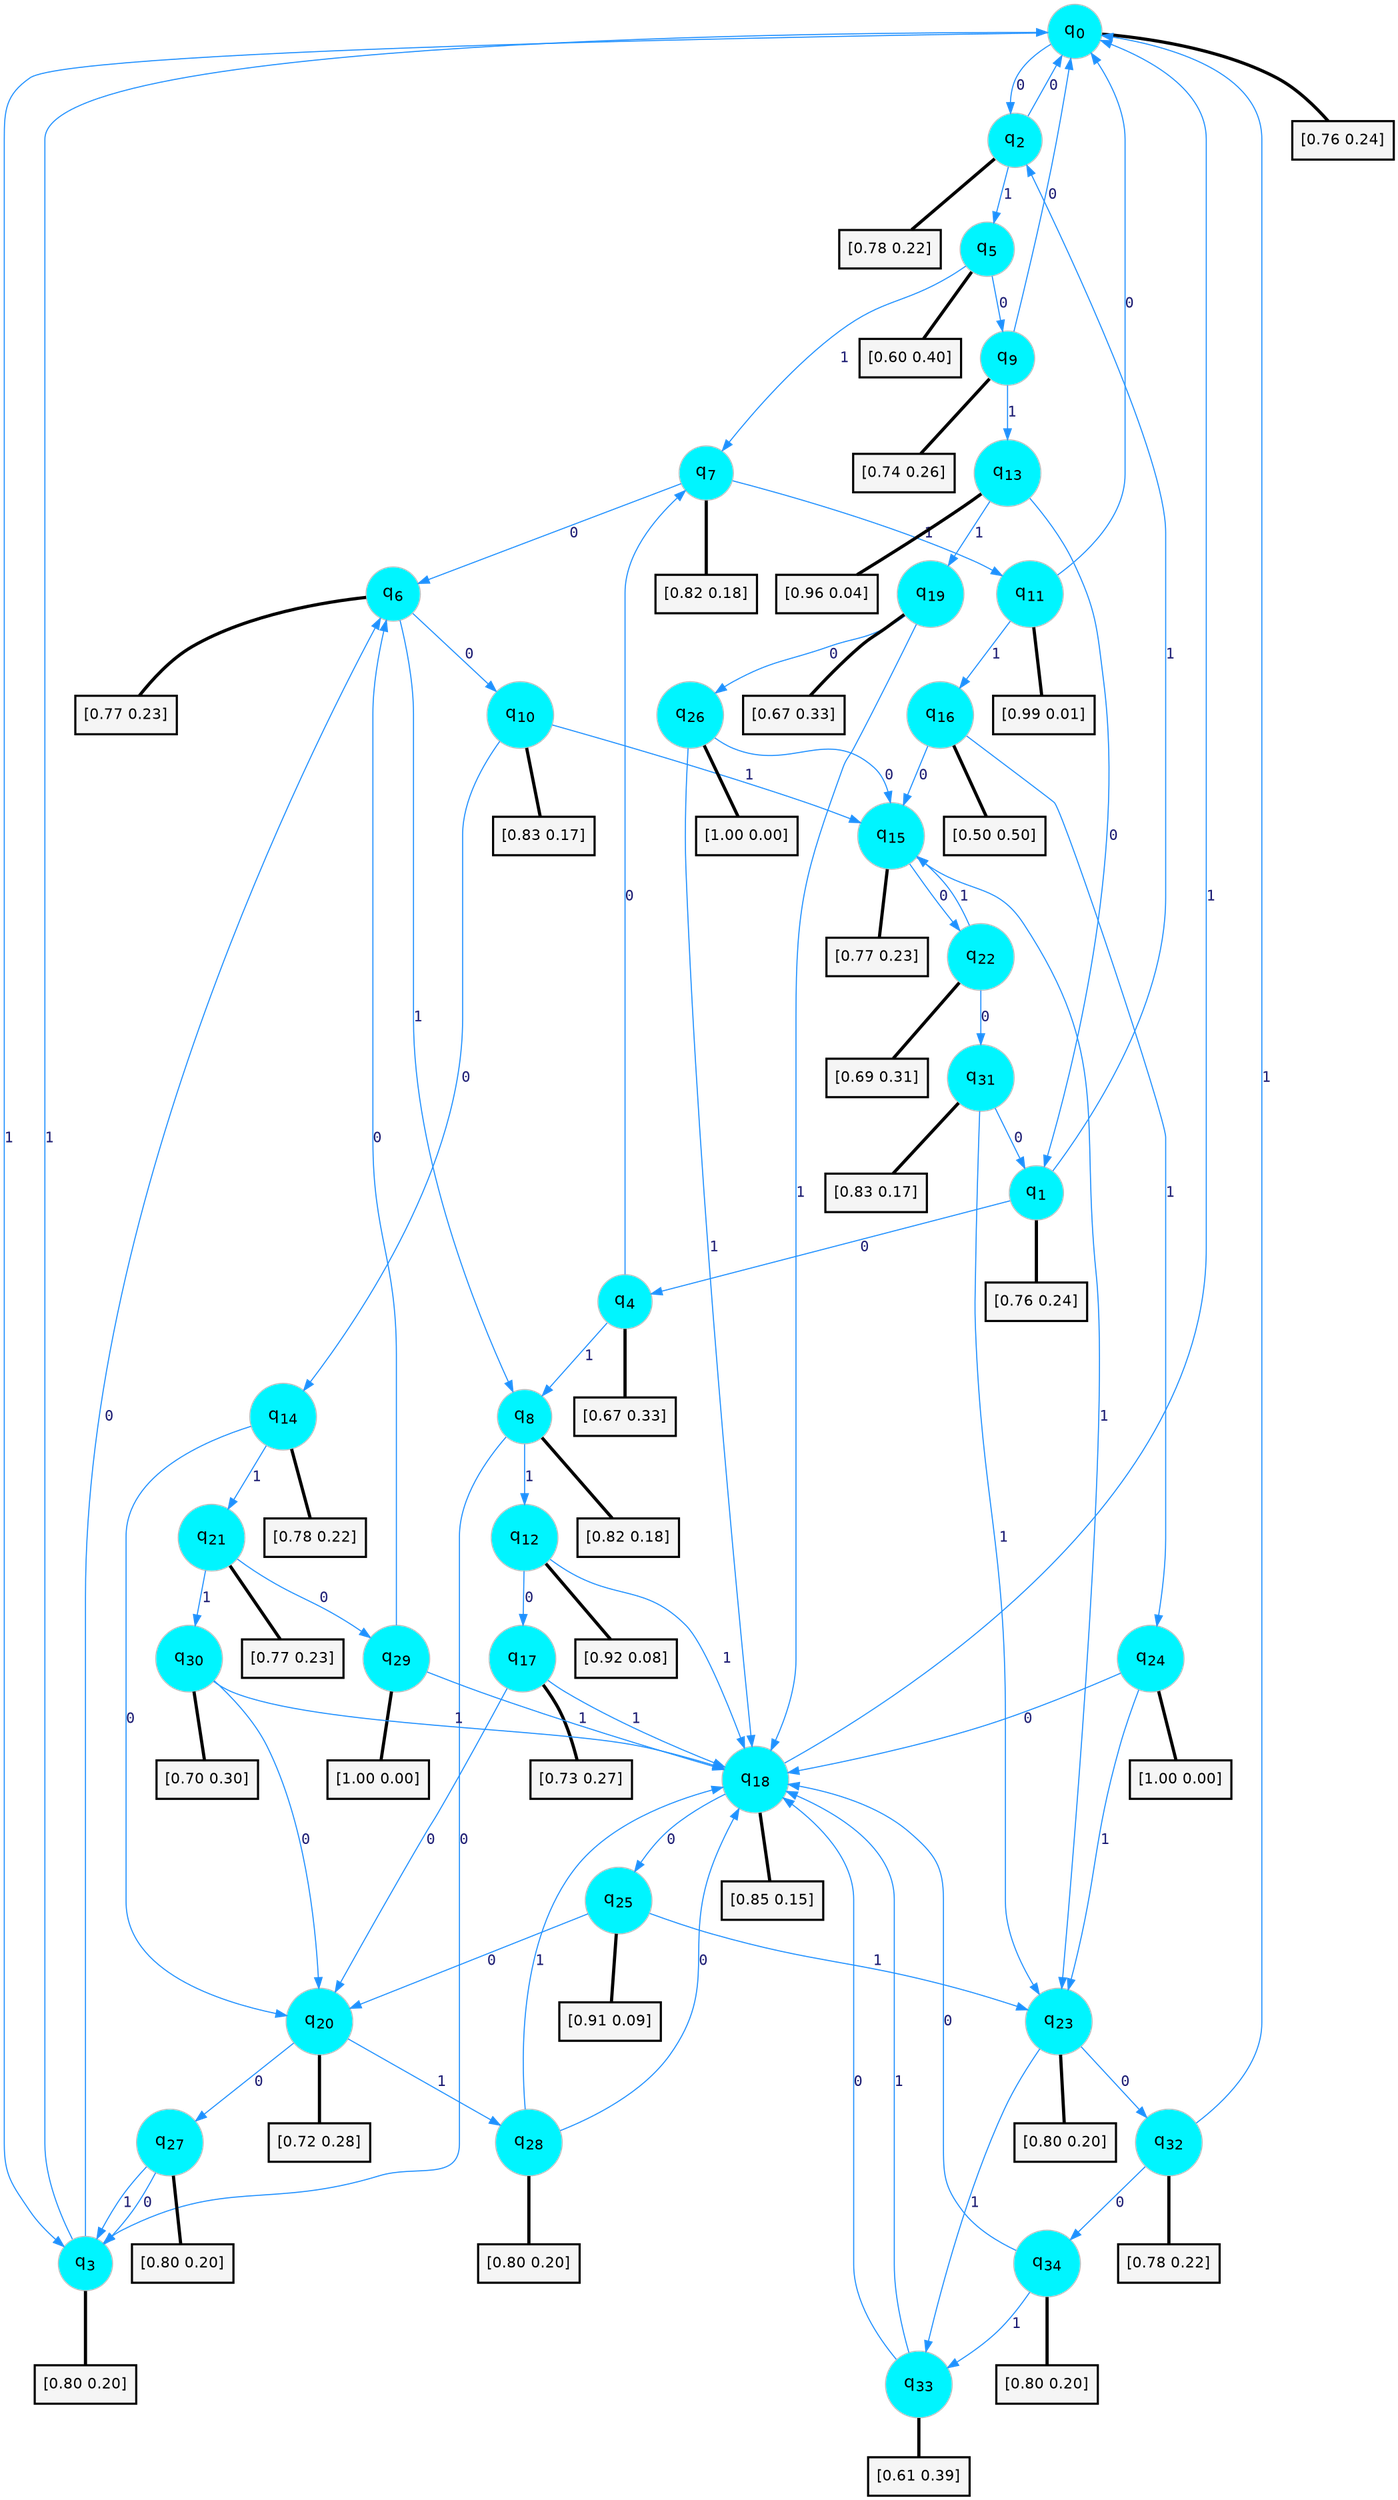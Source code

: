 digraph G {
graph [
bgcolor=transparent, dpi=300, rankdir=TD, size="40,25"];
node [
color=gray, fillcolor=turquoise1, fontcolor=black, fontname=Helvetica, fontsize=16, fontweight=bold, shape=circle, style=filled];
edge [
arrowsize=1, color=dodgerblue1, fontcolor=midnightblue, fontname=courier, fontweight=bold, penwidth=1, style=solid, weight=20];
0[label=<q<SUB>0</SUB>>];
1[label=<q<SUB>1</SUB>>];
2[label=<q<SUB>2</SUB>>];
3[label=<q<SUB>3</SUB>>];
4[label=<q<SUB>4</SUB>>];
5[label=<q<SUB>5</SUB>>];
6[label=<q<SUB>6</SUB>>];
7[label=<q<SUB>7</SUB>>];
8[label=<q<SUB>8</SUB>>];
9[label=<q<SUB>9</SUB>>];
10[label=<q<SUB>10</SUB>>];
11[label=<q<SUB>11</SUB>>];
12[label=<q<SUB>12</SUB>>];
13[label=<q<SUB>13</SUB>>];
14[label=<q<SUB>14</SUB>>];
15[label=<q<SUB>15</SUB>>];
16[label=<q<SUB>16</SUB>>];
17[label=<q<SUB>17</SUB>>];
18[label=<q<SUB>18</SUB>>];
19[label=<q<SUB>19</SUB>>];
20[label=<q<SUB>20</SUB>>];
21[label=<q<SUB>21</SUB>>];
22[label=<q<SUB>22</SUB>>];
23[label=<q<SUB>23</SUB>>];
24[label=<q<SUB>24</SUB>>];
25[label=<q<SUB>25</SUB>>];
26[label=<q<SUB>26</SUB>>];
27[label=<q<SUB>27</SUB>>];
28[label=<q<SUB>28</SUB>>];
29[label=<q<SUB>29</SUB>>];
30[label=<q<SUB>30</SUB>>];
31[label=<q<SUB>31</SUB>>];
32[label=<q<SUB>32</SUB>>];
33[label=<q<SUB>33</SUB>>];
34[label=<q<SUB>34</SUB>>];
35[label="[0.76 0.24]", shape=box,fontcolor=black, fontname=Helvetica, fontsize=14, penwidth=2, fillcolor=whitesmoke,color=black];
36[label="[0.76 0.24]", shape=box,fontcolor=black, fontname=Helvetica, fontsize=14, penwidth=2, fillcolor=whitesmoke,color=black];
37[label="[0.78 0.22]", shape=box,fontcolor=black, fontname=Helvetica, fontsize=14, penwidth=2, fillcolor=whitesmoke,color=black];
38[label="[0.80 0.20]", shape=box,fontcolor=black, fontname=Helvetica, fontsize=14, penwidth=2, fillcolor=whitesmoke,color=black];
39[label="[0.67 0.33]", shape=box,fontcolor=black, fontname=Helvetica, fontsize=14, penwidth=2, fillcolor=whitesmoke,color=black];
40[label="[0.60 0.40]", shape=box,fontcolor=black, fontname=Helvetica, fontsize=14, penwidth=2, fillcolor=whitesmoke,color=black];
41[label="[0.77 0.23]", shape=box,fontcolor=black, fontname=Helvetica, fontsize=14, penwidth=2, fillcolor=whitesmoke,color=black];
42[label="[0.82 0.18]", shape=box,fontcolor=black, fontname=Helvetica, fontsize=14, penwidth=2, fillcolor=whitesmoke,color=black];
43[label="[0.82 0.18]", shape=box,fontcolor=black, fontname=Helvetica, fontsize=14, penwidth=2, fillcolor=whitesmoke,color=black];
44[label="[0.74 0.26]", shape=box,fontcolor=black, fontname=Helvetica, fontsize=14, penwidth=2, fillcolor=whitesmoke,color=black];
45[label="[0.83 0.17]", shape=box,fontcolor=black, fontname=Helvetica, fontsize=14, penwidth=2, fillcolor=whitesmoke,color=black];
46[label="[0.99 0.01]", shape=box,fontcolor=black, fontname=Helvetica, fontsize=14, penwidth=2, fillcolor=whitesmoke,color=black];
47[label="[0.92 0.08]", shape=box,fontcolor=black, fontname=Helvetica, fontsize=14, penwidth=2, fillcolor=whitesmoke,color=black];
48[label="[0.96 0.04]", shape=box,fontcolor=black, fontname=Helvetica, fontsize=14, penwidth=2, fillcolor=whitesmoke,color=black];
49[label="[0.78 0.22]", shape=box,fontcolor=black, fontname=Helvetica, fontsize=14, penwidth=2, fillcolor=whitesmoke,color=black];
50[label="[0.77 0.23]", shape=box,fontcolor=black, fontname=Helvetica, fontsize=14, penwidth=2, fillcolor=whitesmoke,color=black];
51[label="[0.50 0.50]", shape=box,fontcolor=black, fontname=Helvetica, fontsize=14, penwidth=2, fillcolor=whitesmoke,color=black];
52[label="[0.73 0.27]", shape=box,fontcolor=black, fontname=Helvetica, fontsize=14, penwidth=2, fillcolor=whitesmoke,color=black];
53[label="[0.85 0.15]", shape=box,fontcolor=black, fontname=Helvetica, fontsize=14, penwidth=2, fillcolor=whitesmoke,color=black];
54[label="[0.67 0.33]", shape=box,fontcolor=black, fontname=Helvetica, fontsize=14, penwidth=2, fillcolor=whitesmoke,color=black];
55[label="[0.72 0.28]", shape=box,fontcolor=black, fontname=Helvetica, fontsize=14, penwidth=2, fillcolor=whitesmoke,color=black];
56[label="[0.77 0.23]", shape=box,fontcolor=black, fontname=Helvetica, fontsize=14, penwidth=2, fillcolor=whitesmoke,color=black];
57[label="[0.69 0.31]", shape=box,fontcolor=black, fontname=Helvetica, fontsize=14, penwidth=2, fillcolor=whitesmoke,color=black];
58[label="[0.80 0.20]", shape=box,fontcolor=black, fontname=Helvetica, fontsize=14, penwidth=2, fillcolor=whitesmoke,color=black];
59[label="[1.00 0.00]", shape=box,fontcolor=black, fontname=Helvetica, fontsize=14, penwidth=2, fillcolor=whitesmoke,color=black];
60[label="[0.91 0.09]", shape=box,fontcolor=black, fontname=Helvetica, fontsize=14, penwidth=2, fillcolor=whitesmoke,color=black];
61[label="[1.00 0.00]", shape=box,fontcolor=black, fontname=Helvetica, fontsize=14, penwidth=2, fillcolor=whitesmoke,color=black];
62[label="[0.80 0.20]", shape=box,fontcolor=black, fontname=Helvetica, fontsize=14, penwidth=2, fillcolor=whitesmoke,color=black];
63[label="[0.80 0.20]", shape=box,fontcolor=black, fontname=Helvetica, fontsize=14, penwidth=2, fillcolor=whitesmoke,color=black];
64[label="[1.00 0.00]", shape=box,fontcolor=black, fontname=Helvetica, fontsize=14, penwidth=2, fillcolor=whitesmoke,color=black];
65[label="[0.70 0.30]", shape=box,fontcolor=black, fontname=Helvetica, fontsize=14, penwidth=2, fillcolor=whitesmoke,color=black];
66[label="[0.83 0.17]", shape=box,fontcolor=black, fontname=Helvetica, fontsize=14, penwidth=2, fillcolor=whitesmoke,color=black];
67[label="[0.78 0.22]", shape=box,fontcolor=black, fontname=Helvetica, fontsize=14, penwidth=2, fillcolor=whitesmoke,color=black];
68[label="[0.61 0.39]", shape=box,fontcolor=black, fontname=Helvetica, fontsize=14, penwidth=2, fillcolor=whitesmoke,color=black];
69[label="[0.80 0.20]", shape=box,fontcolor=black, fontname=Helvetica, fontsize=14, penwidth=2, fillcolor=whitesmoke,color=black];
0->2 [label=0];
0->3 [label=1];
0->35 [arrowhead=none, penwidth=3,color=black];
1->4 [label=0];
1->2 [label=1];
1->36 [arrowhead=none, penwidth=3,color=black];
2->0 [label=0];
2->5 [label=1];
2->37 [arrowhead=none, penwidth=3,color=black];
3->6 [label=0];
3->0 [label=1];
3->38 [arrowhead=none, penwidth=3,color=black];
4->7 [label=0];
4->8 [label=1];
4->39 [arrowhead=none, penwidth=3,color=black];
5->9 [label=0];
5->7 [label=1];
5->40 [arrowhead=none, penwidth=3,color=black];
6->10 [label=0];
6->8 [label=1];
6->41 [arrowhead=none, penwidth=3,color=black];
7->6 [label=0];
7->11 [label=1];
7->42 [arrowhead=none, penwidth=3,color=black];
8->3 [label=0];
8->12 [label=1];
8->43 [arrowhead=none, penwidth=3,color=black];
9->0 [label=0];
9->13 [label=1];
9->44 [arrowhead=none, penwidth=3,color=black];
10->14 [label=0];
10->15 [label=1];
10->45 [arrowhead=none, penwidth=3,color=black];
11->0 [label=0];
11->16 [label=1];
11->46 [arrowhead=none, penwidth=3,color=black];
12->17 [label=0];
12->18 [label=1];
12->47 [arrowhead=none, penwidth=3,color=black];
13->1 [label=0];
13->19 [label=1];
13->48 [arrowhead=none, penwidth=3,color=black];
14->20 [label=0];
14->21 [label=1];
14->49 [arrowhead=none, penwidth=3,color=black];
15->22 [label=0];
15->23 [label=1];
15->50 [arrowhead=none, penwidth=3,color=black];
16->15 [label=0];
16->24 [label=1];
16->51 [arrowhead=none, penwidth=3,color=black];
17->20 [label=0];
17->18 [label=1];
17->52 [arrowhead=none, penwidth=3,color=black];
18->25 [label=0];
18->0 [label=1];
18->53 [arrowhead=none, penwidth=3,color=black];
19->26 [label=0];
19->18 [label=1];
19->54 [arrowhead=none, penwidth=3,color=black];
20->27 [label=0];
20->28 [label=1];
20->55 [arrowhead=none, penwidth=3,color=black];
21->29 [label=0];
21->30 [label=1];
21->56 [arrowhead=none, penwidth=3,color=black];
22->31 [label=0];
22->15 [label=1];
22->57 [arrowhead=none, penwidth=3,color=black];
23->32 [label=0];
23->33 [label=1];
23->58 [arrowhead=none, penwidth=3,color=black];
24->18 [label=0];
24->23 [label=1];
24->59 [arrowhead=none, penwidth=3,color=black];
25->20 [label=0];
25->23 [label=1];
25->60 [arrowhead=none, penwidth=3,color=black];
26->15 [label=0];
26->18 [label=1];
26->61 [arrowhead=none, penwidth=3,color=black];
27->3 [label=0];
27->3 [label=1];
27->62 [arrowhead=none, penwidth=3,color=black];
28->18 [label=0];
28->18 [label=1];
28->63 [arrowhead=none, penwidth=3,color=black];
29->6 [label=0];
29->18 [label=1];
29->64 [arrowhead=none, penwidth=3,color=black];
30->20 [label=0];
30->18 [label=1];
30->65 [arrowhead=none, penwidth=3,color=black];
31->1 [label=0];
31->23 [label=1];
31->66 [arrowhead=none, penwidth=3,color=black];
32->34 [label=0];
32->0 [label=1];
32->67 [arrowhead=none, penwidth=3,color=black];
33->18 [label=0];
33->18 [label=1];
33->68 [arrowhead=none, penwidth=3,color=black];
34->18 [label=0];
34->33 [label=1];
34->69 [arrowhead=none, penwidth=3,color=black];
}
